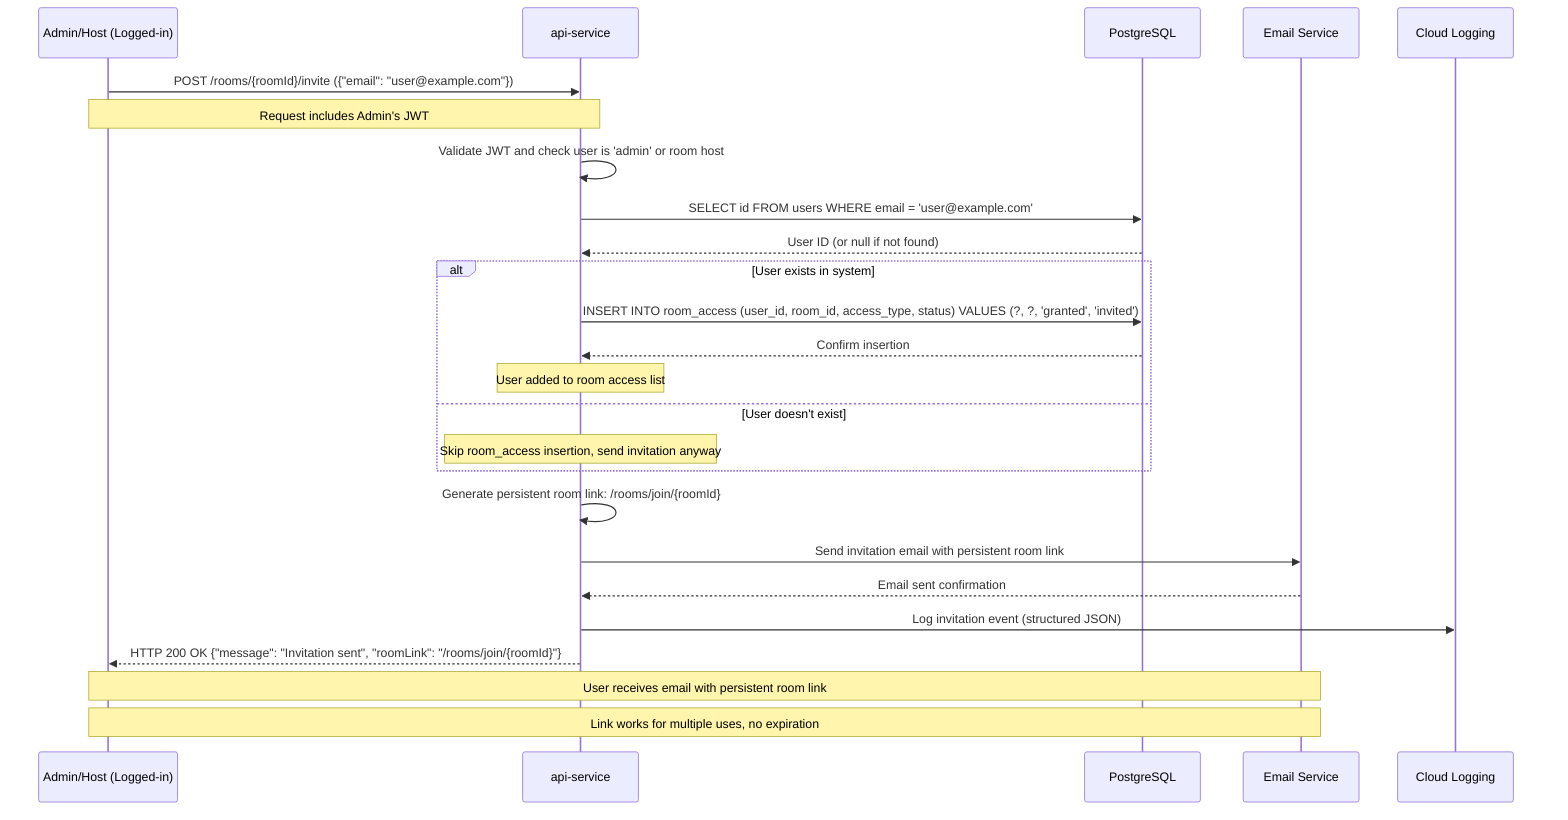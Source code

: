 sequenceDiagram
    participant Admin as Admin/Host (Logged-in)
    participant API as api-service
    participant DB as PostgreSQL
    participant Email as Email Service
    participant Log as Cloud Logging

    Admin->>API: POST /rooms/{roomId}/invite ({"email": "user@example.com"})
    Note over Admin, API: Request includes Admin's JWT
    API->>API: Validate JWT and check user is 'admin' or room host
    
    API->>DB: SELECT id FROM users WHERE email = 'user@example.com'
    DB-->>API: User ID (or null if not found)
    
    alt User exists in system
        API->>DB: INSERT INTO room_access (user_id, room_id, access_type, status) VALUES (?, ?, 'granted', 'invited')
        DB-->>API: Confirm insertion
        Note over API: User added to room access list
    else User doesn't exist
        Note over API: Skip room_access insertion, send invitation anyway
    end
    
    API->>API: Generate persistent room link: /rooms/join/{roomId}
    API->>Email: Send invitation email with persistent room link
    Email-->>API: Email sent confirmation
    
    API->>Log: Log invitation event (structured JSON)
    API-->>Admin: HTTP 200 OK {"message": "Invitation sent", "roomLink": "/rooms/join/{roomId}"}
    
    Note over Admin, Email: User receives email with persistent room link
    Note over Admin, Email: Link works for multiple uses, no expiration